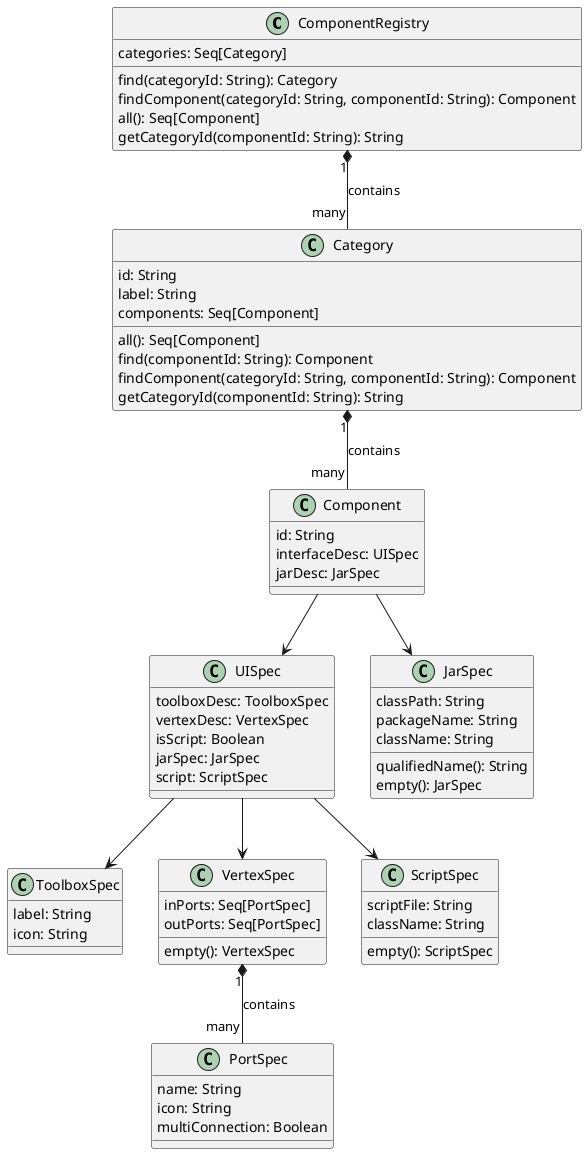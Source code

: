 @startuml

class ComponentRegistry {
    categories: Seq[Category]
    find(categoryId: String): Category
    findComponent(categoryId: String, componentId: String): Component
    all(): Seq[Component]
    getCategoryId(componentId: String): String
}

ComponentRegistry "1"*--"many" Category: contains

class Category {
    id: String
    label: String
    components: Seq[Component]
    all(): Seq[Component]
    find(componentId: String): Component
    findComponent(categoryId: String, componentId: String): Component
    getCategoryId(componentId: String): String
}

Category "1"*--"many" Component: contains

class Component {
    id: String
    interfaceDesc: UISpec
    jarDesc: JarSpec
}

Component --> UISpec
Component --> JarSpec

class UISpec {
    toolboxDesc: ToolboxSpec
    vertexDesc: VertexSpec
    isScript: Boolean
    jarSpec: JarSpec
    script: ScriptSpec
}

UISpec --> ToolboxSpec
UISpec --> VertexSpec
UISpec --> ScriptSpec

class ToolboxSpec {
    label: String
    icon: String
}

class ScriptSpec {
    scriptFile: String
    className: String
    empty(): ScriptSpec
}

class VertexSpec {
    inPorts: Seq[PortSpec]
    outPorts: Seq[PortSpec]
    empty(): VertexSpec
}

VertexSpec "1"*--"many" PortSpec: contains

class PortSpec {
    name: String
    icon: String
    multiConnection: Boolean
}

class JarSpec {
    classPath: String
    packageName: String
    className: String
    qualifiedName(): String
    empty(): JarSpec
}

@enduml